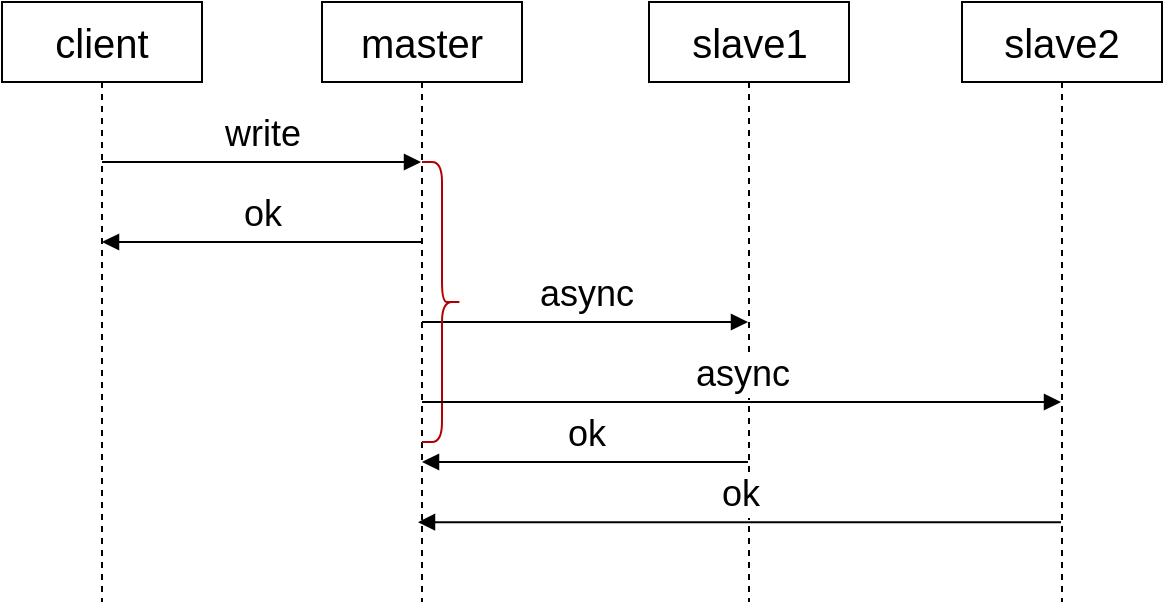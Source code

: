 <mxfile version="12.5.3" type="device"><diagram id="eSdrezFReLvGvT69AUhG" name="第 1 页"><mxGraphModel dx="1106" dy="892" grid="1" gridSize="10" guides="1" tooltips="1" connect="1" arrows="1" fold="1" page="1" pageScale="1" pageWidth="827" pageHeight="1169" math="0" shadow="0"><root><mxCell id="0"/><mxCell id="1" parent="0"/><mxCell id="AiVsDPWzqissfKPgM_cx-1" value="&lt;font style=&quot;font-size: 20px&quot;&gt;client&lt;/font&gt;" style="shape=umlLifeline;perimeter=lifelinePerimeter;whiteSpace=wrap;html=1;container=1;collapsible=0;recursiveResize=0;outlineConnect=0;" parent="1" vertex="1"><mxGeometry x="40" y="80" width="100" height="300" as="geometry"/></mxCell><mxCell id="AiVsDPWzqissfKPgM_cx-5" value="&lt;font style=&quot;font-size: 18px&quot;&gt;write&lt;/font&gt;" style="html=1;verticalAlign=bottom;endArrow=block;" parent="AiVsDPWzqissfKPgM_cx-1" target="AiVsDPWzqissfKPgM_cx-2" edge="1"><mxGeometry width="80" relative="1" as="geometry"><mxPoint x="50" y="80" as="sourcePoint"/><mxPoint x="130" y="80" as="targetPoint"/></mxGeometry></mxCell><mxCell id="AiVsDPWzqissfKPgM_cx-2" value="&lt;font style=&quot;font-size: 20px&quot;&gt;master&lt;/font&gt;" style="shape=umlLifeline;perimeter=lifelinePerimeter;whiteSpace=wrap;html=1;container=1;collapsible=0;recursiveResize=0;outlineConnect=0;" parent="1" vertex="1"><mxGeometry x="200" y="80" width="100" height="300" as="geometry"/></mxCell><mxCell id="AiVsDPWzqissfKPgM_cx-3" value="&lt;font style=&quot;font-size: 20px&quot;&gt;slave1&lt;/font&gt;" style="shape=umlLifeline;perimeter=lifelinePerimeter;whiteSpace=wrap;html=1;container=1;collapsible=0;recursiveResize=0;outlineConnect=0;" parent="1" vertex="1"><mxGeometry x="363.5" y="80" width="100" height="300" as="geometry"/></mxCell><mxCell id="AiVsDPWzqissfKPgM_cx-4" value="&lt;font style=&quot;font-size: 20px&quot;&gt;slave2&lt;/font&gt;" style="shape=umlLifeline;perimeter=lifelinePerimeter;whiteSpace=wrap;html=1;container=1;collapsible=0;recursiveResize=0;outlineConnect=0;" parent="1" vertex="1"><mxGeometry x="520" y="80" width="100" height="300" as="geometry"/></mxCell><mxCell id="AiVsDPWzqissfKPgM_cx-6" value="&lt;font style=&quot;font-size: 18px&quot;&gt;ok&lt;/font&gt;" style="html=1;verticalAlign=bottom;endArrow=block;" parent="1" source="AiVsDPWzqissfKPgM_cx-2" target="AiVsDPWzqissfKPgM_cx-1" edge="1"><mxGeometry width="80" relative="1" as="geometry"><mxPoint x="120" y="590" as="sourcePoint"/><mxPoint x="200" y="590" as="targetPoint"/><Array as="points"><mxPoint x="180" y="200"/></Array></mxGeometry></mxCell><mxCell id="AiVsDPWzqissfKPgM_cx-8" value="&lt;font style=&quot;font-size: 18px&quot;&gt;async&lt;/font&gt;" style="html=1;verticalAlign=bottom;endArrow=block;" parent="1" source="AiVsDPWzqissfKPgM_cx-2" target="AiVsDPWzqissfKPgM_cx-3" edge="1"><mxGeometry width="80" relative="1" as="geometry"><mxPoint x="270" y="570" as="sourcePoint"/><mxPoint x="350" y="570" as="targetPoint"/><Array as="points"><mxPoint x="370" y="240"/></Array></mxGeometry></mxCell><mxCell id="AiVsDPWzqissfKPgM_cx-10" value="&lt;font style=&quot;font-size: 18px&quot;&gt;ok&lt;/font&gt;" style="html=1;verticalAlign=bottom;endArrow=block;" parent="1" source="AiVsDPWzqissfKPgM_cx-3" target="AiVsDPWzqissfKPgM_cx-2" edge="1"><mxGeometry width="80" relative="1" as="geometry"><mxPoint x="260" y="530" as="sourcePoint"/><mxPoint x="260" y="280" as="targetPoint"/><Array as="points"><mxPoint x="390" y="310"/><mxPoint x="280" y="310"/><mxPoint x="260" y="310"/></Array></mxGeometry></mxCell><mxCell id="AiVsDPWzqissfKPgM_cx-11" value="" style="shape=curlyBracket;whiteSpace=wrap;html=1;rounded=1;rotation=-180;fillColor=#e51400;strokeColor=#B20000;fontColor=#ffffff;" parent="1" vertex="1"><mxGeometry x="250" y="160" width="20" height="140" as="geometry"/></mxCell><mxCell id="esDHpft138sP7FjtGKKg-1" value="&lt;font style=&quot;font-size: 18px&quot;&gt;async&lt;/font&gt;" style="html=1;verticalAlign=bottom;endArrow=block;" edge="1" parent="1" source="AiVsDPWzqissfKPgM_cx-2" target="AiVsDPWzqissfKPgM_cx-4"><mxGeometry width="80" relative="1" as="geometry"><mxPoint x="250" y="260" as="sourcePoint"/><mxPoint x="330" y="260" as="targetPoint"/><Array as="points"><mxPoint x="310" y="280"/><mxPoint x="490" y="280"/></Array></mxGeometry></mxCell><mxCell id="esDHpft138sP7FjtGKKg-2" value="&lt;font style=&quot;font-size: 18px&quot;&gt;ok&lt;/font&gt;" style="html=1;verticalAlign=bottom;endArrow=block;entryX=0.48;entryY=0.867;entryDx=0;entryDy=0;entryPerimeter=0;" edge="1" parent="1" source="AiVsDPWzqissfKPgM_cx-4" target="AiVsDPWzqissfKPgM_cx-2"><mxGeometry width="80" relative="1" as="geometry"><mxPoint x="280" y="570" as="sourcePoint"/><mxPoint x="360" y="570" as="targetPoint"/></mxGeometry></mxCell></root></mxGraphModel></diagram></mxfile>